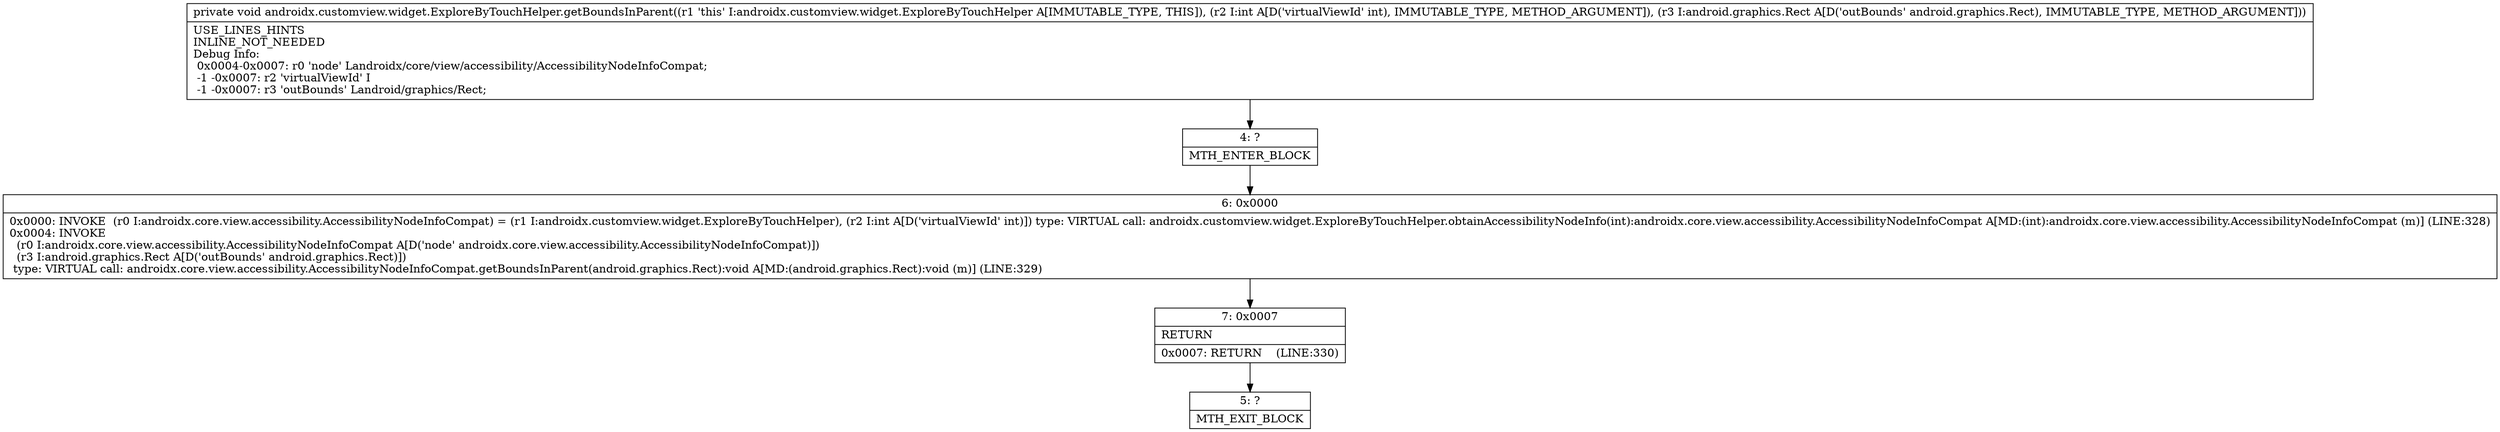 digraph "CFG forandroidx.customview.widget.ExploreByTouchHelper.getBoundsInParent(ILandroid\/graphics\/Rect;)V" {
Node_4 [shape=record,label="{4\:\ ?|MTH_ENTER_BLOCK\l}"];
Node_6 [shape=record,label="{6\:\ 0x0000|0x0000: INVOKE  (r0 I:androidx.core.view.accessibility.AccessibilityNodeInfoCompat) = (r1 I:androidx.customview.widget.ExploreByTouchHelper), (r2 I:int A[D('virtualViewId' int)]) type: VIRTUAL call: androidx.customview.widget.ExploreByTouchHelper.obtainAccessibilityNodeInfo(int):androidx.core.view.accessibility.AccessibilityNodeInfoCompat A[MD:(int):androidx.core.view.accessibility.AccessibilityNodeInfoCompat (m)] (LINE:328)\l0x0004: INVOKE  \l  (r0 I:androidx.core.view.accessibility.AccessibilityNodeInfoCompat A[D('node' androidx.core.view.accessibility.AccessibilityNodeInfoCompat)])\l  (r3 I:android.graphics.Rect A[D('outBounds' android.graphics.Rect)])\l type: VIRTUAL call: androidx.core.view.accessibility.AccessibilityNodeInfoCompat.getBoundsInParent(android.graphics.Rect):void A[MD:(android.graphics.Rect):void (m)] (LINE:329)\l}"];
Node_7 [shape=record,label="{7\:\ 0x0007|RETURN\l|0x0007: RETURN    (LINE:330)\l}"];
Node_5 [shape=record,label="{5\:\ ?|MTH_EXIT_BLOCK\l}"];
MethodNode[shape=record,label="{private void androidx.customview.widget.ExploreByTouchHelper.getBoundsInParent((r1 'this' I:androidx.customview.widget.ExploreByTouchHelper A[IMMUTABLE_TYPE, THIS]), (r2 I:int A[D('virtualViewId' int), IMMUTABLE_TYPE, METHOD_ARGUMENT]), (r3 I:android.graphics.Rect A[D('outBounds' android.graphics.Rect), IMMUTABLE_TYPE, METHOD_ARGUMENT]))  | USE_LINES_HINTS\lINLINE_NOT_NEEDED\lDebug Info:\l  0x0004\-0x0007: r0 'node' Landroidx\/core\/view\/accessibility\/AccessibilityNodeInfoCompat;\l  \-1 \-0x0007: r2 'virtualViewId' I\l  \-1 \-0x0007: r3 'outBounds' Landroid\/graphics\/Rect;\l}"];
MethodNode -> Node_4;Node_4 -> Node_6;
Node_6 -> Node_7;
Node_7 -> Node_5;
}

